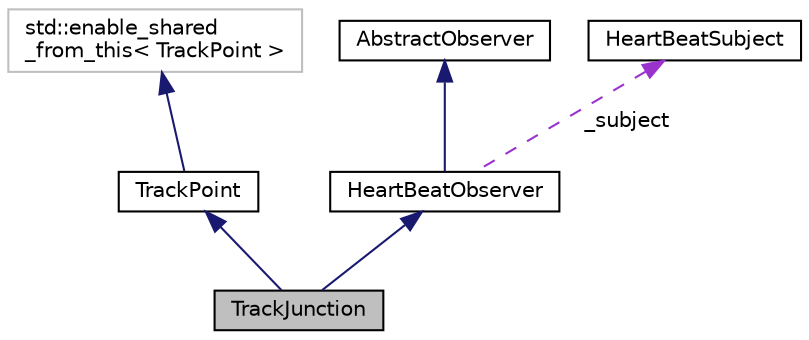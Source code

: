 digraph "TrackJunction"
{
 // LATEX_PDF_SIZE
  edge [fontname="Helvetica",fontsize="10",labelfontname="Helvetica",labelfontsize="10"];
  node [fontname="Helvetica",fontsize="10",shape=record];
  Node1 [label="TrackJunction",height=0.2,width=0.4,color="black", fillcolor="grey75", style="filled", fontcolor="black",tooltip=" "];
  Node2 -> Node1 [dir="back",color="midnightblue",fontsize="10",style="solid",fontname="Helvetica"];
  Node2 [label="TrackPoint",height=0.2,width=0.4,color="black", fillcolor="white", style="filled",URL="$class_track_point.html",tooltip=" "];
  Node3 -> Node2 [dir="back",color="midnightblue",fontsize="10",style="solid",fontname="Helvetica"];
  Node3 [label="std::enable_shared\l_from_this\< TrackPoint \>",height=0.2,width=0.4,color="grey75", fillcolor="white", style="filled",tooltip=" "];
  Node4 -> Node1 [dir="back",color="midnightblue",fontsize="10",style="solid",fontname="Helvetica"];
  Node4 [label="HeartBeatObserver",height=0.2,width=0.4,color="black", fillcolor="white", style="filled",URL="$class_heart_beat_observer.html",tooltip=" "];
  Node5 -> Node4 [dir="back",color="midnightblue",fontsize="10",style="solid",fontname="Helvetica"];
  Node5 [label="AbstractObserver",height=0.2,width=0.4,color="black", fillcolor="white", style="filled",URL="$class_abstract_observer.html",tooltip=" "];
  Node6 -> Node4 [dir="back",color="darkorchid3",fontsize="10",style="dashed",label=" _subject" ,fontname="Helvetica"];
  Node6 [label="HeartBeatSubject",height=0.2,width=0.4,color="black", fillcolor="white", style="filled",URL="$class_heart_beat_subject.html",tooltip=" "];
}
